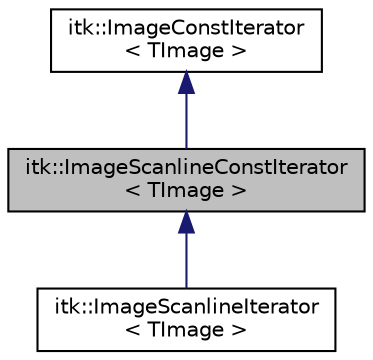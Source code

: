 digraph "itk::ImageScanlineConstIterator&lt; TImage &gt;"
{
 // LATEX_PDF_SIZE
  edge [fontname="Helvetica",fontsize="10",labelfontname="Helvetica",labelfontsize="10"];
  node [fontname="Helvetica",fontsize="10",shape=record];
  Node1 [label="itk::ImageScanlineConstIterator\l\< TImage \>",height=0.2,width=0.4,color="black", fillcolor="grey75", style="filled", fontcolor="black",tooltip="A multi-dimensional iterator templated over image type that walks a region of pixels,..."];
  Node2 -> Node1 [dir="back",color="midnightblue",fontsize="10",style="solid",fontname="Helvetica"];
  Node2 [label="itk::ImageConstIterator\l\< TImage \>",height=0.2,width=0.4,color="black", fillcolor="white", style="filled",URL="$classitk_1_1ImageConstIterator.html",tooltip="A multi-dimensional image iterator templated over image type."];
  Node1 -> Node3 [dir="back",color="midnightblue",fontsize="10",style="solid",fontname="Helvetica"];
  Node3 [label="itk::ImageScanlineIterator\l\< TImage \>",height=0.2,width=0.4,color="black", fillcolor="white", style="filled",URL="$classitk_1_1ImageScanlineIterator.html",tooltip="A multi-dimensional iterator templated over image type that walks a region of pixels,..."];
}
